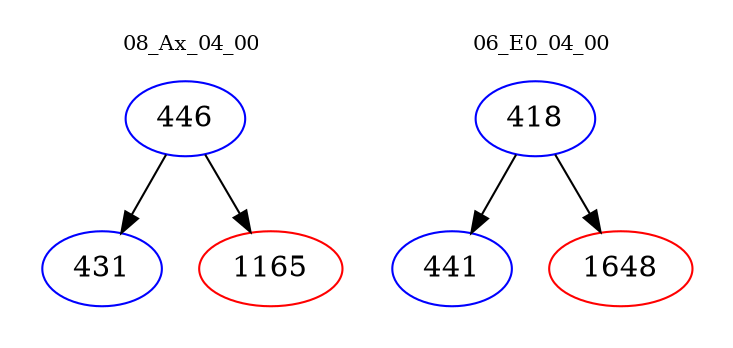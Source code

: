 digraph{
subgraph cluster_0 {
color = white
label = "08_Ax_04_00";
fontsize=10;
T0_446 [label="446", color="blue"]
T0_446 -> T0_431 [color="black"]
T0_431 [label="431", color="blue"]
T0_446 -> T0_1165 [color="black"]
T0_1165 [label="1165", color="red"]
}
subgraph cluster_1 {
color = white
label = "06_E0_04_00";
fontsize=10;
T1_418 [label="418", color="blue"]
T1_418 -> T1_441 [color="black"]
T1_441 [label="441", color="blue"]
T1_418 -> T1_1648 [color="black"]
T1_1648 [label="1648", color="red"]
}
}
